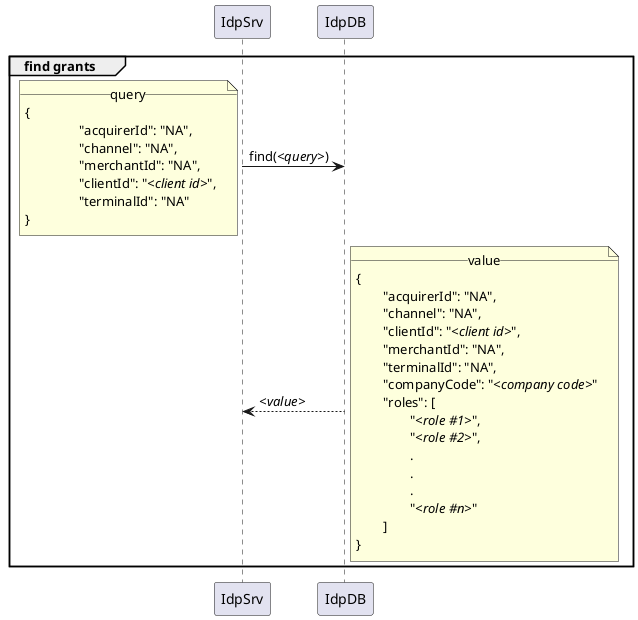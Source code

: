 @startuml
group find grants
	IdpSrv -> IdpDB : find(//<query>//)
		note left
			__query__
			{
					"acquirerId": "NA",
					"channel": "NA",
					"merchantId": "NA",
					"clientId": "//<client id>//",
					"terminalId": "NA"
			}
		end note
		
	IdpDB --> IdpSrv : //<value>//
		note right
			__value__
			{
				"acquirerId": "NA",
				"channel": "NA",
				"clientId": "//<client id>//",
				"merchantId": "NA",
				"terminalId": "NA",
				"companyCode": "//<company code>//"
				"roles": [
					"//<role #1>//",
					"//<role #2>//",
					.
					.
					.
					"//<role #n>//"
				]
			}
		end note
end
@enduml